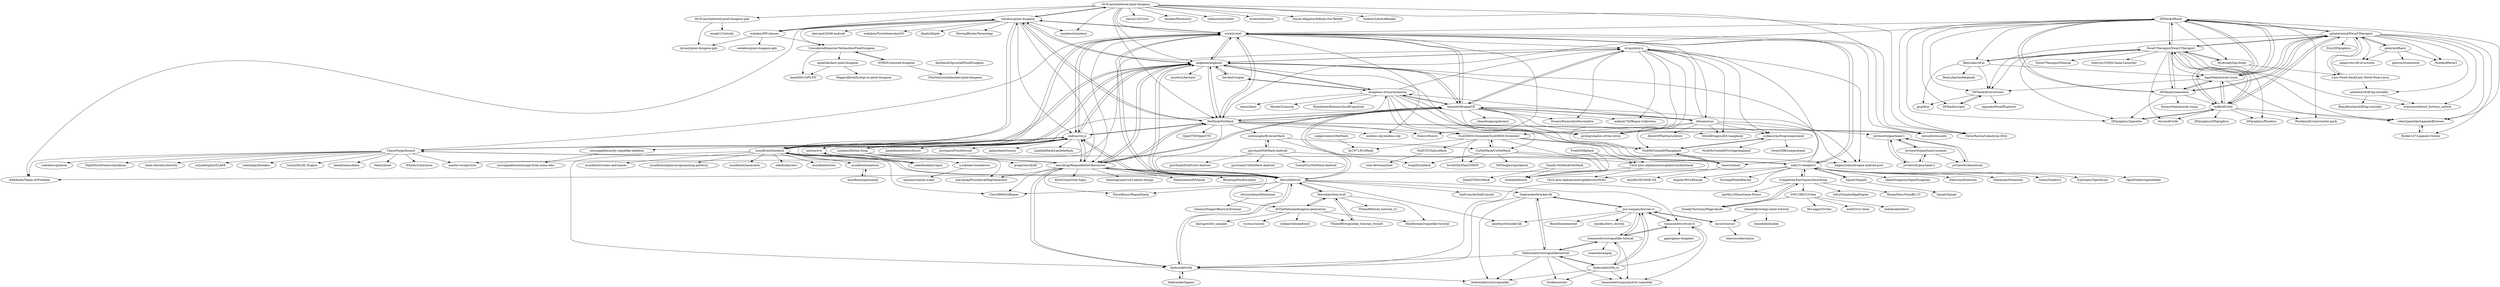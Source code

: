digraph G {
"00-Evan/shattered-pixel-dungeon" -> "watabou/pixel-dungeon"
"00-Evan/shattered-pixel-dungeon" -> "yairm210/Unciv" ["e"=1]
"00-Evan/shattered-pixel-dungeon" -> "00-Evan/shattered-pixel-dungeon-gdx"
"00-Evan/shattered-pixel-dungeon" -> "Anuken/Mindustry" ["e"=1]
"00-Evan/shattered-pixel-dungeon" -> "crawl/crawl"
"00-Evan/shattered-pixel-dungeon" -> "CleverRaven/Cataclysm-DDA" ["e"=1]
"00-Evan/shattered-pixel-dungeon" -> "minetest/minetest" ["e"=1]
"00-Evan/shattered-pixel-dungeon" -> "collinsmith/riiablo" ["e"=1]
"00-Evan/shattered-pixel-dungeon" -> "watabou/PD-classes"
"00-Evan/shattered-pixel-dungeon" -> "wesnoth/wesnoth" ["e"=1]
"00-Evan/shattered-pixel-dungeon" -> "NetHack/NetHack"
"00-Evan/shattered-pixel-dungeon" -> "bromite/bromite" ["e"=1]
"00-Evan/shattered-pixel-dungeon" -> "Docile-Alligator/Infinity-For-Reddit" ["e"=1]
"00-Evan/shattered-pixel-dungeon" -> "foobnix/LibreraReader" ["e"=1]
"00-Evan/shattered-pixel-dungeon" -> "angband/angband"
"watabou/pixel-dungeon" -> "watabou/PD-classes"
"watabou/pixel-dungeon" -> "00-Evan/shattered-pixel-dungeon"
"watabou/pixel-dungeon" -> "angband/angband"
"watabou/pixel-dungeon" -> "crawl/crawl"
"watabou/pixel-dungeon" -> "NetHack/NetHack"
"watabou/pixel-dungeon" -> "munificent/hauberk"
"watabou/pixel-dungeon" -> "uberspot/2048-android" ["e"=1]
"watabou/pixel-dungeon" -> "watabou/TownGeneratorOS" ["e"=1]
"watabou/pixel-dungeon" -> "ondras/rot.js"
"watabou/pixel-dungeon" -> "w84death/Tanks-of-Freedom" ["e"=1]
"watabou/pixel-dungeon" -> "ConsideredHamster/YetAnotherPixelDungeon"
"watabou/pixel-dungeon" -> "marukrap/RoguelikeDevResources"
"watabou/pixel-dungeon" -> "libgdx/libgdx" ["e"=1]
"watabou/pixel-dungeon" -> "MovingBlocks/Terasology" ["e"=1]
"watabou/pixel-dungeon" -> "minetest/minetest" ["e"=1]
"libtcod/libtcod" -> "libtcod/python-tcod"
"libtcod/libtcod" -> "marukrap/RoguelikeDevResources"
"libtcod/libtcod" -> "thebracket/rltk"
"libtcod/libtcod" -> "FaronBracy/RogueSharp" ["e"=1]
"libtcod/libtcod" -> "Chris3606/GoRogue" ["e"=1]
"libtcod/libtcod" -> "tomassedovic/tcod-rs"
"libtcod/libtcod" -> "ondras/rot.js"
"libtcod/libtcod" -> "angband/angband"
"libtcod/libtcod" -> "amethyst/bracket-lib" ["e"=1]
"libtcod/libtcod" -> "SadConsole/SadConsole" ["e"=1]
"libtcod/libtcod" -> "tmewett/BrogueCE"
"libtcod/libtcod" -> "cfyzium/bearlibterminal"
"libtcod/libtcod" -> "thebracket/bracket-lib"
"libtcod/libtcod" -> "crawl/crawl"
"libtcod/libtcod" -> "munificent/hauberk"
"ondras/rot.js" -> "ondras/trw"
"ondras/rot.js" -> "munificent/hauberk"
"ondras/rot.js" -> "marukrap/RoguelikeDevResources"
"ondras/rot.js" -> "libtcod/libtcod"
"ondras/rot.js" -> "crawl/crawl"
"ondras/rot.js" -> "jokeofweek/jsrogue"
"ondras/rot.js" -> "angband/angband"
"ondras/rot.js" -> "Larkenx/Rotten-Soup"
"ondras/rot.js" -> "LambdaHack/LambdaHack" ["e"=1]
"ondras/rot.js" -> "unstoppablecarl/js-roguelike-skeleton"
"ondras/rot.js" -> "ChaosForge/doomrl"
"ondras/rot.js" -> "paulofmandown/rotLove" ["e"=1]
"ondras/rot.js" -> "increpare/PuzzleScript" ["e"=1]
"ondras/rot.js" -> "NetHack/NetHack"
"ondras/rot.js" -> "galaxykate/tracery" ["e"=1]
"crawl/crawl" -> "angband/angband"
"crawl/crawl" -> "NetHack/NetHack"
"crawl/crawl" -> "tmewett/BrogueCE"
"crawl/crawl" -> "ondras/rot.js"
"crawl/crawl" -> "wesnoth/wesnoth" ["e"=1]
"crawl/crawl" -> "CleverRaven/Cataclysm-DDA" ["e"=1]
"crawl/crawl" -> "libtcod/libtcod"
"crawl/crawl" -> "miki151/keeperrl"
"crawl/crawl" -> "marukrap/RoguelikeDevResources"
"crawl/crawl" -> "watabou/pixel-dungeon"
"crawl/crawl" -> "munificent/hauberk"
"crawl/crawl" -> "freeciv/freeciv" ["e"=1]
"crawl/crawl" -> "Attnam/ivan"
"crawl/crawl" -> "endless-sky/endless-sky" ["e"=1]
"crawl/crawl" -> "sil-quirk/sil-q"
"watabou/PD-classes" -> "watabou/pixel-dungeon"
"watabou/PD-classes" -> "Arcnor/pixel-dungeon-gdx"
"watabou/PD-classes" -> "watabou/pixel-dungeon-gdx"
"watabou/PD-classes" -> "ConsideredHamster/YetAnotherPixelDungeon"
"Lazy-Newb-Pack/Lazy-Newb-Pack-Linux" -> "splintermind/Dwarf-Therapist"
"Lazy-Newb-Pack/Lazy-Newb-Pack-Linux" -> "andrewd18/df-lnp-installer"
"splintermind/Dwarf-Therapist" -> "Dwarf-Therapist/Dwarf-Therapist"
"splintermind/Dwarf-Therapist" -> "DFHack/dfhack"
"splintermind/Dwarf-Therapist" -> "JapaMala/armok-vision"
"splintermind/Dwarf-Therapist" -> "mifki/df-twbt"
"splintermind/Dwarf-Therapist" -> "svenstaro/dwarf_fortress_unfuck"
"splintermind/Dwarf-Therapist" -> "DFHack/stonesense"
"splintermind/Dwarf-Therapist" -> "Lazy-Newb-Pack/Lazy-Newb-Pack-Linux"
"splintermind/Dwarf-Therapist" -> "peterix/dfhack"
"splintermind/Dwarf-Therapist" -> "Parker147/Legends-Viewer"
"splintermind/Dwarf-Therapist" -> "andrewd18/df-lnp-installer"
"splintermind/Dwarf-Therapist" -> "Noeda/dfterm3"
"splintermind/Dwarf-Therapist" -> "robertjanetzko/LegendsBrowser"
"splintermind/Dwarf-Therapist" -> "DFHack/df-structures"
"splintermind/Dwarf-Therapist" -> "fricy/DFgraphics"
"splintermind/Dwarf-Therapist" -> "angavrilov/df-structures"
"jice-nospam/doryen-rs" -> "tomassedovic/tcod-rs"
"jice-nospam/doryen-rs" -> "unrust/unrust"
"jice-nospam/doryen-rs" -> "amethyst/bracket-lib" ["e"=1]
"jice-nospam/doryen-rs" -> "thebracket/bracket-lib"
"jice-nospam/doryen-rs" -> "Bombfuse/emerald" ["e"=1]
"jice-nospam/doryen-rs" -> "thebracket/rltk_rs"
"jice-nospam/doryen-rs" -> "tomassedovic/roguelike-tutorial"
"jice-nospam/doryen-rs" -> "smokku/bevy_doryen"
"unstoppablecarl/js-roguelike-skeleton" -> "unstoppablecarl/escape-from-ecma-labs"
"NickMcConnell/FAangband" -> "sulkasormi/frogcomposband"
"NickMcConnell/FAangband" -> "tome2/tome2"
"DFHack/dfhack" -> "Dwarf-Therapist/Dwarf-Therapist"
"DFHack/dfhack" -> "splintermind/Dwarf-Therapist"
"DFHack/dfhack" -> "mifki/df-twbt"
"DFHack/dfhack" -> "DFHack/stonesense"
"DFHack/dfhack" -> "JapaMala/armok-vision"
"DFHack/dfhack" -> "DFHack/df-structures"
"DFHack/dfhack" -> "BenLubar/df-ai"
"DFHack/dfhack" -> "robertjanetzko/LegendsBrowser"
"DFHack/dfhack" -> "McArcady/lnp-forge"
"DFHack/dfhack" -> "crawl/crawl"
"DFHack/dfhack" -> "PeridexisErrant/starter-pack"
"DFHack/dfhack" -> "CleverRaven/Cataclysm-DDA" ["e"=1]
"DFHack/dfhack" -> "DFHack/scripts"
"DFHack/dfhack" -> "DFgraphics/Spacefox"
"DFHack/dfhack" -> "NetHack/NetHack"
"Dwarf-Therapist/Dwarf-Therapist" -> "DFHack/dfhack"
"Dwarf-Therapist/Dwarf-Therapist" -> "splintermind/Dwarf-Therapist"
"Dwarf-Therapist/Dwarf-Therapist" -> "mifki/df-twbt"
"Dwarf-Therapist/Dwarf-Therapist" -> "robertjanetzko/LegendsBrowser"
"Dwarf-Therapist/Dwarf-Therapist" -> "DFgraphics/Spacefox"
"Dwarf-Therapist/Dwarf-Therapist" -> "BenLubar/df-ai"
"Dwarf-Therapist/Dwarf-Therapist" -> "DFHack/stonesense"
"Dwarf-Therapist/Dwarf-Therapist" -> "McArcady/lnp-forge"
"Dwarf-Therapist/Dwarf-Therapist" -> "Dwarf-Therapist/Manual"
"Dwarf-Therapist/Dwarf-Therapist" -> "JapaMala/armok-vision"
"Dwarf-Therapist/Dwarf-Therapist" -> "thurin/df-twbt"
"Dwarf-Therapist/Dwarf-Therapist" -> "DFgraphics/Phoebus"
"Dwarf-Therapist/Dwarf-Therapist" -> "svenstaro/dwarf_fortress_unfuck"
"Dwarf-Therapist/Dwarf-Therapist" -> "remyroy/CDDA-Game-Launcher" ["e"=1]
"Dwarf-Therapist/Dwarf-Therapist" -> "DFHack/df-structures"
"marukrap/RoguelikeDevResources" -> "libtcod/libtcod"
"marukrap/RoguelikeDevResources" -> "FaronBracy/RogueSharp" ["e"=1]
"marukrap/RoguelikeDevResources" -> "Chris3606/GoRogue" ["e"=1]
"marukrap/RoguelikeDevResources" -> "angband/angband"
"marukrap/RoguelikeDevResources" -> "munificent/hauberk"
"marukrap/RoguelikeDevResources" -> "thebracket/rltk"
"marukrap/RoguelikeDevResources" -> "ondras/rot.js"
"marukrap/RoguelikeDevResources" -> "marukrap/ProceduralMapGenerator"
"marukrap/RoguelikeDevResources" -> "tmewett/BrogueCE"
"marukrap/RoguelikeDevResources" -> "AtTheMatinee/dungeon-generation"
"marukrap/RoguelikeDevResources" -> "KylinC/mmVital-Signs" ["e"=1]
"marukrap/RoguelikeDevResources" -> "baimingxuan/vue3-admin-design" ["e"=1]
"marukrap/RoguelikeDevResources" -> "HandsomeLeft/Veaser" ["e"=1]
"marukrap/RoguelikeDevResources" -> "NetHack/NetHack"
"marukrap/RoguelikeDevResources" -> "Beseting/NesEmulator" ["e"=1]
"NetHack/NetHack" -> "angband/angband"
"NetHack/NetHack" -> "crawl/crawl"
"NetHack/NetHack" -> "tmewett/BrogueCE"
"NetHack/NetHack" -> "dungeons-of-moria/umoria"
"NetHack/NetHack" -> "libtcod/libtcod"
"NetHack/NetHack" -> "marukrap/RoguelikeDevResources"
"NetHack/NetHack" -> "CleverRaven/Cataclysm-DDA" ["e"=1]
"NetHack/NetHack" -> "coolwanglu/BrowserHack"
"NetHack/NetHack" -> "watabou/pixel-dungeon"
"NetHack/NetHack" -> "SLASHEM-Extended/SLASHEM-Extended"
"NetHack/NetHack" -> "wesnoth/wesnoth" ["e"=1]
"NetHack/NetHack" -> "ondras/rot.js"
"NetHack/NetHack" -> "freeciv/freeciv" ["e"=1]
"NetHack/NetHack" -> "OpenTTD/OpenTTD" ["e"=1]
"NetHack/NetHack" -> "endless-sky/endless-sky" ["e"=1]
"munificent/hauberk" -> "marukrap/RoguelikeDevResources"
"munificent/hauberk" -> "munificent/rooms-and-mazes"
"munificent/hauberk" -> "ondras/rot.js"
"munificent/hauberk" -> "munificent/game-programming-patterns" ["e"=1]
"munificent/hauberk" -> "libtcod/libtcod"
"munificent/hauberk" -> "angband/angband"
"munificent/hauberk" -> "munificent/amaranth" ["e"=1]
"munificent/hauberk" -> "crawl/crawl"
"munificent/hauberk" -> "odedw/karcero"
"munificent/hauberk" -> "munificent/malison"
"munificent/hauberk" -> "Chris3606/GoRogue" ["e"=1]
"munificent/hauberk" -> "watabou/pixel-dungeon"
"munificent/hauberk" -> "tmewett/BrogueCE"
"munificent/hauberk" -> "thebracket/rltk"
"munificent/hauberk" -> "munificent/wren" ["e"=1]
"robertjanetzko/LegendsBrowser" -> "Parker147/Legends-Viewer"
"ChaosForge/doomrl" -> "martin-tornqvist/ia"
"ChaosForge/doomrl" -> "angband/angband"
"ChaosForge/doomrl" -> "rheit/zdoom" ["e"=1]
"ChaosForge/doomrl" -> "ondras/rot.js"
"ChaosForge/doomrl" -> "Whales/Cataclysm" ["e"=1]
"ChaosForge/doomrl" -> "miki151/keeperrl"
"ChaosForge/doomrl" -> "coelckers/gzdoom" ["e"=1]
"ChaosForge/doomrl" -> "NightDiveStudios/shockmac" ["e"=1]
"ChaosForge/doomrl" -> "crawl/crawl"
"ChaosForge/doomrl" -> "team-eternity/eternity" ["e"=1]
"ChaosForge/doomrl" -> "w84death/Tanks-of-Freedom" ["e"=1]
"ChaosForge/doomrl" -> "sirjuddington/SLADE" ["e"=1]
"ChaosForge/doomrl" -> "wheybags/freeablo" ["e"=1]
"ChaosForge/doomrl" -> "luciusDXL/XL-Engine" ["e"=1]
"ChaosForge/doomrl" -> "keendreams/keen" ["e"=1]
"sil-quirk/sil-q" -> "sulkasormi/frogcomposband"
"sil-quirk/sil-q" -> "tmewett/BrogueCE"
"sil-quirk/sil-q" -> "Forays/ForaysIntoNorrendrin"
"sil-quirk/sil-q" -> "bilgincoskun/brogue-android-port"
"sil-quirk/sil-q" -> "prolog/shadow-of-the-wyrm"
"sil-quirk/sil-q" -> "tome2/tome2"
"sil-quirk/sil-q" -> "NickMcConnell/FAangband"
"sil-quirk/sil-q" -> "mikeyk730/Rogue-Collection"
"sil-quirk/sil-q" -> "martin-tornqvist/ia"
"sil-quirk/sil-q" -> "DGoldDragon28/Unangband"
"sil-quirk/sil-q" -> "angband/angband"
"angband/angband" -> "NetHack/NetHack"
"angband/angband" -> "dungeons-of-moria/umoria"
"angband/angband" -> "tmewett/BrogueCE"
"angband/angband" -> "crawl/crawl"
"angband/angband" -> "sil-quirk/sil-q"
"angband/angband" -> "marukrap/RoguelikeDevResources"
"angband/angband" -> "Davidslv/rogue"
"angband/angband" -> "libtcod/libtcod"
"angband/angband" -> "NickMcConnell/FAangband"
"angband/angband" -> "tome2/tome2"
"angband/angband" -> "ondras/rot.js"
"angband/angband" -> "munificent/hauberk"
"angband/angband" -> "ChaosForge/doomrl"
"angband/angband" -> "arx/ArxLibertatis" ["e"=1]
"angband/angband" -> "watabou/pixel-dungeon"
"CompletelyFairGames/dwarfcorp" -> "SneakyTactician/MagicalLife"
"CompletelyFairGames/dwarfcorp" -> "miki151/keeperrl"
"CompletelyFairGames/dwarfcorp" -> "lofcz/SimplexRpgEngine" ["e"=1]
"CompletelyFairGames/dwarfcorp" -> "SWY1985/CivOne"
"CompletelyFairGames/dwarfcorp" -> "RonenNess/GeonBit.UI" ["e"=1]
"CompletelyFairGames/dwarfcorp" -> "sqrMin1/MonoGame.Forms" ["e"=1]
"thebracket/bracket-lib" -> "thebracket/rustrogueliketutorial"
"thebracket/bracket-lib" -> "jice-nospam/doryen-rs"
"thebracket/bracket-lib" -> "thebracket/rustyroguelike"
"thebracket/bracket-lib" -> "thebracket/rltk"
"thebracket/rustrogueliketutorial" -> "thebracket/rltk_rs"
"thebracket/rustrogueliketutorial" -> "thebracket/bracket-lib"
"thebracket/rustrogueliketutorial" -> "thebracket/rustyroguelike"
"thebracket/rustrogueliketutorial" -> "tomassedovic/roguelike-tutorial"
"thebracket/rustrogueliketutorial" -> "Grokmoo/sulis" ["e"=1]
"thebracket/rustrogueliketutorial" -> "tomassedovic/quicksilver-roguelike"
"thebracket/rustrogueliketutorial" -> "thebracket/rltk"
"00-Evan/shattered-pixel-dungeon-gdx" -> "Arcnor/pixel-dungeon-gdx"
"00-Evan/shattered-pixel-dungeon-gdx" -> "mingli1/Unlucky" ["e"=1]
"Squalr/Squally" -> "miki151/keeperrl"
"Squalr/Squally" -> "Squalr/Squalr" ["e"=1]
"miki151/keeperrl" -> "OpenDungeons/OpenDungeons" ["e"=1]
"miki151/keeperrl" -> "CompletelyFairGames/dwarfcorp"
"miki151/keeperrl" -> "Squalr/Squally"
"miki151/keeperrl" -> "freeorion/freeorion" ["e"=1]
"miki151/keeperrl" -> "w84death/Tanks-of-Freedom" ["e"=1]
"miki151/keeperrl" -> "crawl/crawl"
"miki151/keeperrl" -> "thebracket/rltk"
"miki151/keeperrl" -> "freeminer/freeminer" ["e"=1]
"miki151/keeperrl" -> "tizian/Cendric2" ["e"=1]
"miki151/keeperrl" -> "SupSuper/OpenXcom" ["e"=1]
"miki151/keeperrl" -> "OpenFodder/openfodder" ["e"=1]
"miki151/keeperrl" -> "ImpalerWrG/Khazad"
"miki151/keeperrl" -> "angband/angband"
"miki151/keeperrl" -> "ChaosForge/doomrl"
"miki151/keeperrl" -> "TurningWheel/Barony" ["e"=1]
"SLASHEM-Extended/SLASHEM-Extended" -> "UnNetHack/UnNetHack"
"SLASHEM-Extended/SLASHEM-Extended" -> "Chris-plus-alphanumericgibberish/dnethack"
"SLASHEM-Extended/SLASHEM-Extended" -> "Soviet5lo/SlashTHEM"
"SLASHEM-Extended/SLASHEM-Extended" -> "tsadok/nhfourk"
"SLASHEM-Extended/SLASHEM-Extended" -> "NullCGT/SpliceHack"
"SLASHEM-Extended/SLASHEM-Extended" -> "Chris-plus-alphanumericgibberish/dNAO"
"SLASHEM-Extended/SLASHEM-Extended" -> "k21971/EvilHack"
"tomassedovic/tcod-rs" -> "tomassedovic/roguelike-tutorial"
"tomassedovic/tcod-rs" -> "jice-nospam/doryen-rs"
"tomassedovic/tcod-rs" -> "tomassedovic/quicksilver-roguelike"
"tomassedovic/tcod-rs" -> "ggez/game-template" ["e"=1]
"chinedufn/webgl-water-tutorial" -> "chinedufn/landon"
"chinedufn/webgl-water-tutorial" -> "unrust/unrust"
"DFgraphics/Spacefox" -> "mifki/df-twbt"
"coolwanglu/BrowserHack" -> "gurrhack/NetHack-Android"
"coolwanglu/BrowserHack" -> "UnNetHack/UnNetHack"
"coolwanglu/BrowserHack" -> "tung/DynaHack"
"libtcod/python-tcod" -> "libtcod/libtcod"
"libtcod/python-tcod" -> "TStand90/roguelike_tutorial_revised"
"libtcod/python-tcod" -> "TStand90/tcod_tutorial_v2"
"libtcod/python-tcod" -> "HexDecimal/roguelike-tutorial"
"libtcod/python-tcod" -> "AtTheMatinee/dungeon-generation"
"NullCGT/SpliceHack" -> "tnnt-devteam/tnnt"
"mifki/df-twbt" -> "thurin/df-twbt"
"mifki/df-twbt" -> "DFgraphics/Spacefox"
"mifki/df-twbt" -> "robertjanetzko/LegendsBrowser"
"mifki/df-twbt" -> "DFHack/dfhack"
"mifki/df-twbt" -> "Dwarf-Therapist/Dwarf-Therapist"
"mifki/df-twbt" -> "DFgraphics/Phoebus"
"mifki/df-twbt" -> "splintermind/Dwarf-Therapist"
"mifki/df-twbt" -> "PeridexisErrant/starter-pack"
"mifki/df-twbt" -> "DFgraphics/DFgraphics"
"mifki/df-twbt" -> "JapaMala/armok-vision"
"Larkenx/Rotten-Soup" -> "a-nikolaev/wanderers"
"Larkenx/Rotten-Soup" -> "marukrap/ProceduralMapGenerator"
"Larkenx/Rotten-Soup" -> "ondras/rot.js"
"Larkenx/Rotten-Soup" -> "gregorterrill/d6"
"Vanilla-NetHack/NetHack" -> "DanielT/NitroHack"
"Vanilla-NetHack/NetHack" -> "tsadok/nhfourk"
"a-nikolaev/wanderers" -> "tjammer/raylib-ocaml"
"jwvhewitt/gearhead-caramel" -> "jwvhewitt/gearhead-2"
"jwvhewitt/gearhead-caramel" -> "jwvhewitt/gearhead-1"
"jwvhewitt/gearhead-caramel" -> "jwvhewitt/dmeternal"
"thebracket/rltk" -> "thebracket/bgame"
"thebracket/rltk" -> "libtcod/libtcod"
"thebracket/rltk" -> "thebracket/rustyroguelike"
"thebracket/rltk" -> "marukrap/RoguelikeDevResources"
"thebracket/rltk_rs" -> "thebracket/rustrogueliketutorial"
"thebracket/rltk_rs" -> "thebracket/rustyroguelike"
"thebracket/rltk_rs" -> "jice-nospam/doryen-rs"
"thebracket/rltk_rs" -> "tomassedovic/roguelike-tutorial"
"thebracket/rltk_rs" -> "tomassedovic/tcod-rs"
"thebracket/rltk_rs" -> "Grokmoo/sulis" ["e"=1]
"thebracket/rltk_rs" -> "tomassedovic/quicksilver-roguelike"
"NYRDS/remixed-dungeon" -> "ConsideredHamster/YetAnotherPixelDungeon"
"NYRDS/remixed-dungeon" -> "FthrNature/unleashed-pixel-dungeon"
"Attnam/ivan" -> "DGoldDragon28/Unangband"
"Attnam/ivan" -> "dungeons-of-moria/umoria"
"Attnam/ivan" -> "jwvhewitt/gearhead-1"
"Attnam/ivan" -> "bilgincoskun/brogue-android-port"
"Attnam/ivan" -> "sil-quirk/sil-q"
"Attnam/ivan" -> "prolog/shadow-of-the-wyrm"
"Attnam/ivan" -> "tmewett/BrogueCE"
"Attnam/ivan" -> "sulkasormi/frogcomposband"
"Attnam/ivan" -> "SLASHEM-Extended/SLASHEM-Extended"
"Attnam/ivan" -> "AllureOfTheStars/Allure" ["e"=1]
"tmewett/BrogueCE" -> "sil-quirk/sil-q"
"tmewett/BrogueCE" -> "angband/angband"
"tmewett/BrogueCE" -> "dungeons-of-moria/umoria"
"tmewett/BrogueCE" -> "bilgincoskun/brogue-android-port"
"tmewett/BrogueCE" -> "crawl/crawl"
"tmewett/BrogueCE" -> "chaosforgeorg/doomrl"
"tmewett/BrogueCE" -> "mikeyk730/Rogue-Collection"
"tmewett/BrogueCE" -> "prolog/shadow-of-the-wyrm"
"tmewett/BrogueCE" -> "marukrap/RoguelikeDevResources"
"tmewett/BrogueCE" -> "sulkasormi/frogcomposband"
"tmewett/BrogueCE" -> "NetHack/NetHack"
"tmewett/BrogueCE" -> "tome2/tome2"
"tmewett/BrogueCE" -> "libtcod/libtcod"
"tmewett/BrogueCE" -> "Forays/ForaysIntoNorrendrin"
"tmewett/BrogueCE" -> "Attnam/ivan"
"BenLubar/df-ai" -> "BenLubar/weblegends"
"BenLubar/df-ai" -> "DFHack/df-structures"
"BenLubar/df-ai" -> "Dwarf-Therapist/Dwarf-Therapist"
"BenLubar/df-ai" -> "JapaMala/armok-vision"
"BenLubar/df-ai" -> "jjyg/df-ai"
"unrust/unrust" -> "shawnscode/crayon" ["e"=1]
"unrust/unrust" -> "jice-nospam/doryen-rs"
"sulkasormi/frogcomposband" -> "NickMcConnell/FirstAgeAngband"
"sulkasormi/frogcomposband" -> "OwenGHB/composband"
"sulkasormi/frogcomposband" -> "NickMcConnell/FAangband"
"dungeons-of-moria/umoria" -> "angband/angband"
"dungeons-of-moria/umoria" -> "tmewett/BrogueCE"
"dungeons-of-moria/umoria" -> "Davidslv/rogue"
"dungeons-of-moria/umoria" -> "DGoldDragon28/Unangband"
"dungeons-of-moria/umoria" -> "prolog/shadow-of-the-wyrm"
"dungeons-of-moria/umoria" -> "sil-quirk/sil-q"
"dungeons-of-moria/umoria" -> "nlarn/nlarn"
"dungeons-of-moria/umoria" -> "SLASHEM-Extended/SLASHEM-Extended"
"dungeons-of-moria/umoria" -> "HunterZ/umoria"
"dungeons-of-moria/umoria" -> "UnNetHack/UnNetHack"
"dungeons-of-moria/umoria" -> "NickMcConnell/FAangband"
"dungeons-of-moria/umoria" -> "HomebrewHomunculus/BrogueLite"
"Parker147/Legends-Viewer" -> "robertjanetzko/LegendsBrowser"
"peterix/dfhack" -> "peterix/stonesense"
"peterix/dfhack" -> "angavrilov/df-structures"
"peterix/dfhack" -> "Noeda/dfterm3"
"peterix/dfhack" -> "splintermind/Dwarf-Therapist"
"tomassedovic/roguelike-tutorial" -> "tomassedovic/tcod-rs"
"tomassedovic/roguelike-tutorial" -> "tomassedovic/quicksilver-roguelike"
"tomassedovic/roguelike-tutorial" -> "thebracket/rustrogueliketutorial"
"tomassedovic/roguelike-tutorial" -> "rsaarelm/magog" ["e"=1]
"tomassedovic/roguelike-tutorial" -> "jice-nospam/doryen-rs"
"Davidslv/rogue" -> "dungeons-of-moria/umoria"
"Davidslv/rogue" -> "angband/angband"
"DFHack/stonesense" -> "JapaMala/armok-vision"
"DFHack/stonesense" -> "splintermind/Dwarf-Therapist"
"DFHack/stonesense" -> "DFHack/dfhack"
"DFHack/stonesense" -> "mifki/df-twbt"
"DFHack/stonesense" -> "RosaryMala/armok-vision"
"DFHack/stonesense" -> "Dwarf-Therapist/Dwarf-Therapist"
"DFHack/stonesense" -> "DFgraphics/Spacefox"
"McArcady/lnp-forge" -> "Lazy-Newb-Pack/Lazy-Newb-Pack-Linux"
"McArcady/lnp-forge" -> "Dwarf-Therapist/Dwarf-Therapist"
"thebracket/bgame" -> "thebracket/rltk"
"AtTheMatinee/dungeon-generation" -> "irskep/clubsandwich" ["e"=1]
"AtTheMatinee/dungeon-generation" -> "ibatugow/blt_samples" ["e"=1]
"AtTheMatinee/dungeon-generation" -> "vurmux/urizen"
"AtTheMatinee/dungeon-generation" -> "libtcod/python-tcod"
"AtTheMatinee/dungeon-generation" -> "TStand90/roguelike_tutorial_revised"
"AtTheMatinee/dungeon-generation" -> "HexDecimal/roguelike-tutorial"
"Chris-plus-alphanumericgibberish/dnethack" -> "tsadok/nhfourk"
"Chris-plus-alphanumericgibberish/dnethack" -> "Chris-plus-alphanumericgibberish/dNAO"
"jwvhewitt/dmeternal" -> "jwvhewitt/gearhead-1"
"andrewd18/df-lnp-installer" -> "BeauBouchard/df-lnp-installer"
"andrewd18/df-lnp-installer" -> "svenstaro/dwarf_fortress_unfuck"
"SneakyTactician/MagicalLife" -> "CompletelyFairGames/dwarfcorp"
"tome2/tome2" -> "AmyBSOD/ToME-SX"
"tome2/tome2" -> "NickMcConnell/FAangband"
"munificent/malison" -> "munificent/piecemeal"
"ConsideredHamster/YetAnotherPixelDungeon" -> "egoal/darkest-pixel-dungeon"
"ConsideredHamster/YetAnotherPixelDungeon" -> "hmdzl001/SPS-PD"
"ConsideredHamster/YetAnotherPixelDungeon" -> "NYRDS/remixed-dungeon"
"SWY1985/CivOne" -> "fire-eggs/CivOne"
"SWY1985/CivOne" -> "SneakyTactician/MagicalLife"
"SWY1985/CivOne" -> "axx0/Civ2-clone"
"SWY1985/CivOne" -> "kobalicek/webciv"
"JapaMala/armok-vision" -> "DFHack/stonesense"
"JapaMala/armok-vision" -> "splintermind/Dwarf-Therapist"
"JapaMala/armok-vision" -> "mifki/df-twbt"
"JapaMala/armok-vision" -> "robertjanetzko/LegendsBrowser"
"JapaMala/armok-vision" -> "DFHack/df-structures"
"JapaMala/armok-vision" -> "DFHack/dfhack"
"gurrhack/NetHack-Android" -> "gurrhack/ForkFront-Android"
"gurrhack/NetHack-Android" -> "gurrhack/UnNetHack-Android"
"gurrhack/NetHack-Android" -> "bilgincoskun/brogue-android-port"
"gurrhack/NetHack-Android" -> "SunnyEric/NetHack-Android"
"gurrhack/NetHack-Android" -> "coolwanglu/BrowserHack"
"jwvhewitt/gearhead-1" -> "jwvhewitt/gearhead-2"
"jwvhewitt/gearhead-1" -> "jwvhewitt/gearhead-caramel"
"jwvhewitt/gearhead-1" -> "jwvhewitt/dmeternal"
"FredrIQ/fiqhack" -> "tsadok/nhfourk"
"FredrIQ/fiqhack" -> "Chris-plus-alphanumericgibberish/dnethack"
"UnNetHack/UnNetHack" -> "Soviet5lo/SlashTHEM"
"UnNetHack/UnNetHack" -> "tsadok/nhfourk"
"UnNetHack/UnNetHack" -> "SLASHEM-Extended/SLASHEM-Extended"
"UnNetHack/UnNetHack" -> "Chris-plus-alphanumericgibberish/dnethack"
"UnNetHack/UnNetHack" -> "tung/DynaHack"
"UnNetHack/UnNetHack" -> "NHTangles/sporkhack"
"copperwater/xNetHack" -> "k21971/EvilHack"
"DFHack/df-structures" -> "DFHack/scripts"
"DFHack/df-structures" -> "jjyg/df-ai"
"DFHack/df-structures" -> "ragundo/DwarfExplorer"
"DFHack/scripts" -> "DFHack/df-structures"
"ondras/trw" -> "jokeofweek/jsrogue"
"TStand90/roguelike_tutorial_revised" -> "libtcod/python-tcod"
"jokeofweek/jsrogue" -> "ondras/trw"
"egoal/darkest-pixel-dungeon" -> "HappyAlfred/fushigi-no-pixel-dungeon"
"egoal/darkest-pixel-dungeon" -> "hmdzl001/SPS-PD"
"dachhack/SproutedPixelDungeon" -> "FthrNature/unleashed-pixel-dungeon"
"jwvhewitt/gearhead-2" -> "jwvhewitt/gearhead-1"
"jwvhewitt/gearhead-2" -> "jwvhewitt/gearhead-caramel"
"cfyzium/bearlibterminal" -> "tommyettinger/BearLibTerminal"
"munificent/piecemeal" -> "munificent/malison"
"00-Evan/shattered-pixel-dungeon" ["l"="-24.032,31.373"]
"watabou/pixel-dungeon" ["l"="-24.001,31.405"]
"yairm210/Unciv" ["l"="-25.147,32.051"]
"00-Evan/shattered-pixel-dungeon-gdx" ["l"="-24.076,31.347"]
"Anuken/Mindustry" ["l"="-25.159,31.917"]
"crawl/crawl" ["l"="-23.954,31.392"]
"CleverRaven/Cataclysm-DDA" ["l"="-25.088,31.984"]
"minetest/minetest" ["l"="-12.95,25.878"]
"collinsmith/riiablo" ["l"="-12.379,41.694"]
"watabou/PD-classes" ["l"="-24.06,31.397"]
"wesnoth/wesnoth" ["l"="-25.182,32.118"]
"NetHack/NetHack" ["l"="-23.982,31.373"]
"bromite/bromite" ["l"="-28.216,-21.878"]
"Docile-Alligator/Infinity-For-Reddit" ["l"="-28.283,-21.908"]
"foobnix/LibreraReader" ["l"="-28.259,-21.953"]
"angband/angband" ["l"="-23.939,31.373"]
"munificent/hauberk" ["l"="-23.923,31.427"]
"uberspot/2048-android" ["l"="-26.25,-22.981"]
"watabou/TownGeneratorOS" ["l"="-11.007,26.089"]
"ondras/rot.js" ["l"="-23.954,31.427"]
"w84death/Tanks-of-Freedom" ["l"="-23.69,32.412"]
"ConsideredHamster/YetAnotherPixelDungeon" ["l"="-24.1,31.382"]
"marukrap/RoguelikeDevResources" ["l"="-23.923,31.4"]
"libgdx/libgdx" ["l"="48.632,0.18"]
"MovingBlocks/Terasology" ["l"="-13.083,25.837"]
"libtcod/libtcod" ["l"="-23.895,31.412"]
"libtcod/python-tcod" ["l"="-23.83,31.41"]
"thebracket/rltk" ["l"="-23.862,31.428"]
"FaronBracy/RogueSharp" ["l"="-14.278,25.812"]
"Chris3606/GoRogue" ["l"="-14.295,25.828"]
"tomassedovic/tcod-rs" ["l"="-23.804,31.488"]
"amethyst/bracket-lib" ["l"="-9.487,4.526"]
"SadConsole/SadConsole" ["l"="-14.298,25.849"]
"tmewett/BrogueCE" ["l"="-23.933,31.352"]
"cfyzium/bearlibterminal" ["l"="-23.87,31.465"]
"thebracket/bracket-lib" ["l"="-23.807,31.451"]
"ondras/trw" ["l"="-23.942,31.473"]
"jokeofweek/jsrogue" ["l"="-23.961,31.468"]
"Larkenx/Rotten-Soup" ["l"="-23.989,31.477"]
"LambdaHack/LambdaHack" ["l"="-8.1,12.326"]
"unstoppablecarl/js-roguelike-skeleton" ["l"="-23.957,31.492"]
"ChaosForge/doomrl" ["l"="-23.9,31.379"]
"paulofmandown/rotLove" ["l"="-13.677,23.522"]
"increpare/PuzzleScript" ["l"="-13.236,24.849"]
"galaxykate/tracery" ["l"="-4.622,-44.464"]
"miki151/keeperrl" ["l"="-23.863,31.364"]
"freeciv/freeciv" ["l"="-25.167,32.19"]
"Attnam/ivan" ["l"="-23.938,31.308"]
"endless-sky/endless-sky" ["l"="-25.155,32.123"]
"sil-quirk/sil-q" ["l"="-23.935,31.334"]
"Arcnor/pixel-dungeon-gdx" ["l"="-24.085,31.367"]
"watabou/pixel-dungeon-gdx" ["l"="-24.085,31.411"]
"Lazy-Newb-Pack/Lazy-Newb-Pack-Linux" ["l"="-24.195,31.543"]
"splintermind/Dwarf-Therapist" ["l"="-24.197,31.508"]
"andrewd18/df-lnp-installer" ["l"="-24.22,31.551"]
"Dwarf-Therapist/Dwarf-Therapist" ["l"="-24.177,31.499"]
"DFHack/dfhack" ["l"="-24.137,31.475"]
"JapaMala/armok-vision" ["l"="-24.161,31.492"]
"mifki/df-twbt" ["l"="-24.172,31.475"]
"svenstaro/dwarf_fortress_unfuck" ["l"="-24.21,31.529"]
"DFHack/stonesense" ["l"="-24.188,31.478"]
"peterix/dfhack" ["l"="-24.248,31.518"]
"Parker147/Legends-Viewer" ["l"="-24.224,31.488"]
"Noeda/dfterm3" ["l"="-24.235,31.532"]
"robertjanetzko/LegendsBrowser" ["l"="-24.196,31.488"]
"DFHack/df-structures" ["l"="-24.143,31.505"]
"fricy/DFgraphics" ["l"="-24.224,31.517"]
"angavrilov/df-structures" ["l"="-24.238,31.504"]
"jice-nospam/doryen-rs" ["l"="-23.76,31.483"]
"unrust/unrust" ["l"="-23.713,31.502"]
"Bombfuse/emerald" ["l"="-9.451,4.591"]
"thebracket/rltk_rs" ["l"="-23.781,31.485"]
"tomassedovic/roguelike-tutorial" ["l"="-23.776,31.5"]
"smokku/bevy_doryen" ["l"="-23.732,31.479"]
"unstoppablecarl/escape-from-ecma-labs" ["l"="-23.955,31.519"]
"NickMcConnell/FAangband" ["l"="-23.921,31.331"]
"sulkasormi/frogcomposband" ["l"="-23.907,31.314"]
"tome2/tome2" ["l"="-23.908,31.342"]
"BenLubar/df-ai" ["l"="-24.148,31.519"]
"McArcady/lnp-forge" ["l"="-24.171,31.525"]
"PeridexisErrant/starter-pack" ["l"="-24.151,31.447"]
"DFHack/scripts" ["l"="-24.121,31.5"]
"DFgraphics/Spacefox" ["l"="-24.168,31.461"]
"Dwarf-Therapist/Manual" ["l"="-24.215,31.5"]
"thurin/df-twbt" ["l"="-24.21,31.473"]
"DFgraphics/Phoebus" ["l"="-24.197,31.461"]
"remyroy/CDDA-Game-Launcher" ["l"="-24.997,31.867"]
"marukrap/ProceduralMapGenerator" ["l"="-23.974,31.452"]
"AtTheMatinee/dungeon-generation" ["l"="-23.827,31.39"]
"KylinC/mmVital-Signs" ["l"="-24.835,23.122"]
"baimingxuan/vue3-admin-design" ["l"="-24.832,23.116"]
"HandsomeLeft/Veaser" ["l"="-24.84,23.117"]
"Beseting/NesEmulator" ["l"="-24.84,23.125"]
"dungeons-of-moria/umoria" ["l"="-23.962,31.325"]
"coolwanglu/BrowserHack" ["l"="-24.024,31.298"]
"SLASHEM-Extended/SLASHEM-Extended" ["l"="-23.975,31.276"]
"OpenTTD/OpenTTD" ["l"="-25.13,32.157"]
"munificent/rooms-and-mazes" ["l"="-23.908,31.472"]
"munificent/game-programming-patterns" ["l"="-13.308,39.753"]
"munificent/amaranth" ["l"="-14.292,25.757"]
"odedw/karcero" ["l"="-23.895,31.455"]
"munificent/malison" ["l"="-23.908,31.493"]
"munificent/wren" ["l"="-11.828,23.737"]
"martin-tornqvist/ia" ["l"="-23.887,31.343"]
"rheit/zdoom" ["l"="-25.293,32.579"]
"Whales/Cataclysm" ["l"="-24.94,31.745"]
"coelckers/gzdoom" ["l"="-25.265,32.502"]
"NightDiveStudios/shockmac" ["l"="-25.333,32.432"]
"team-eternity/eternity" ["l"="-25.274,32.578"]
"sirjuddington/SLADE" ["l"="-25.284,32.563"]
"wheybags/freeablo" ["l"="-25.227,32.3"]
"luciusDXL/XL-Engine" ["l"="-25.157,32.447"]
"keendreams/keen" ["l"="-25.464,32.451"]
"Forays/ForaysIntoNorrendrin" ["l"="-23.904,31.328"]
"bilgincoskun/brogue-android-port" ["l"="-23.973,31.311"]
"prolog/shadow-of-the-wyrm" ["l"="-23.945,31.322"]
"mikeyk730/Rogue-Collection" ["l"="-23.921,31.315"]
"DGoldDragon28/Unangband" ["l"="-23.953,31.299"]
"Davidslv/rogue" ["l"="-23.97,31.344"]
"arx/ArxLibertatis" ["l"="-25.186,32.324"]
"CompletelyFairGames/dwarfcorp" ["l"="-23.797,31.324"]
"SneakyTactician/MagicalLife" ["l"="-23.772,31.309"]
"lofcz/SimplexRpgEngine" ["l"="-14.322,25.804"]
"SWY1985/CivOne" ["l"="-23.747,31.296"]
"RonenNess/GeonBit.UI" ["l"="-14.31,25.883"]
"sqrMin1/MonoGame.Forms" ["l"="-14.335,25.873"]
"thebracket/rustrogueliketutorial" ["l"="-23.795,31.47"]
"thebracket/rustyroguelike" ["l"="-23.82,31.465"]
"Grokmoo/sulis" ["l"="-9.606,4.659"]
"tomassedovic/quicksilver-roguelike" ["l"="-23.796,31.511"]
"mingli1/Unlucky" ["l"="-12.242,41.71"]
"Squalr/Squally" ["l"="-23.822,31.351"]
"Squalr/Squalr" ["l"="-21.231,-32.167"]
"OpenDungeons/OpenDungeons" ["l"="-25.174,32.269"]
"freeorion/freeorion" ["l"="-25.182,32.207"]
"freeminer/freeminer" ["l"="-13.346,25.812"]
"tizian/Cendric2" ["l"="-15.16,26.565"]
"SupSuper/OpenXcom" ["l"="-25.13,32.295"]
"OpenFodder/openfodder" ["l"="-25.135,32.341"]
"ImpalerWrG/Khazad" ["l"="-23.842,31.331"]
"TurningWheel/Barony" ["l"="-12.432,41.763"]
"UnNetHack/UnNetHack" ["l"="-23.995,31.271"]
"Chris-plus-alphanumericgibberish/dnethack" ["l"="-23.982,31.246"]
"Soviet5lo/SlashTHEM" ["l"="-23.985,31.259"]
"tsadok/nhfourk" ["l"="-23.991,31.236"]
"NullCGT/SpliceHack" ["l"="-24.003,31.244"]
"Chris-plus-alphanumericgibberish/dNAO" ["l"="-23.966,31.254"]
"k21971/EvilHack" ["l"="-23.958,31.236"]
"ggez/game-template" ["l"="-9.638,4.659"]
"chinedufn/webgl-water-tutorial" ["l"="-23.664,31.523"]
"chinedufn/landon" ["l"="-23.633,31.536"]
"gurrhack/NetHack-Android" ["l"="-24.04,31.28"]
"tung/DynaHack" ["l"="-24.022,31.269"]
"TStand90/roguelike_tutorial_revised" ["l"="-23.803,31.406"]
"TStand90/tcod_tutorial_v2" ["l"="-23.779,31.412"]
"HexDecimal/roguelike-tutorial" ["l"="-23.808,31.392"]
"tnnt-devteam/tnnt" ["l"="-24.02,31.227"]
"DFgraphics/DFgraphics" ["l"="-24.191,31.442"]
"a-nikolaev/wanderers" ["l"="-23.999,31.527"]
"gregorterrill/d6" ["l"="-24.006,31.497"]
"Vanilla-NetHack/NetHack" ["l"="-24.005,31.19"]
"DanielT/NitroHack" ["l"="-24.01,31.168"]
"tjammer/raylib-ocaml" ["l"="-24.002,31.558"]
"jwvhewitt/gearhead-caramel" ["l"="-23.886,31.216"]
"jwvhewitt/gearhead-2" ["l"="-23.903,31.216"]
"jwvhewitt/gearhead-1" ["l"="-23.899,31.238"]
"jwvhewitt/dmeternal" ["l"="-23.876,31.229"]
"thebracket/bgame" ["l"="-23.843,31.445"]
"NYRDS/remixed-dungeon" ["l"="-24.141,31.376"]
"FthrNature/unleashed-pixel-dungeon" ["l"="-24.176,31.363"]
"AllureOfTheStars/Allure" ["l"="-8.057,12.39"]
"chaosforgeorg/doomrl" ["l"="-23.907,31.286"]
"BenLubar/weblegends" ["l"="-24.143,31.546"]
"jjyg/df-ai" ["l"="-24.124,31.521"]
"shawnscode/crayon" ["l"="-9.626,4.684"]
"NickMcConnell/FirstAgeAngband" ["l"="-23.883,31.291"]
"OwenGHB/composband" ["l"="-23.883,31.302"]
"nlarn/nlarn" ["l"="-23.974,31.295"]
"HunterZ/umoria" ["l"="-23.993,31.303"]
"HomebrewHomunculus/BrogueLite" ["l"="-23.991,31.319"]
"peterix/stonesense" ["l"="-24.28,31.526"]
"rsaarelm/magog" ["l"="-9.683,4.672"]
"RosaryMala/armok-vision" ["l"="-24.23,31.456"]
"irskep/clubsandwich" ["l"="24.01,37.182"]
"ibatugow/blt_samples" ["l"="24.014,37.169"]
"vurmux/urizen" ["l"="-23.776,31.38"]
"BeauBouchard/df-lnp-installer" ["l"="-24.232,31.57"]
"AmyBSOD/ToME-SX" ["l"="-23.882,31.324"]
"munificent/piecemeal" ["l"="-23.903,31.516"]
"egoal/darkest-pixel-dungeon" ["l"="-24.132,31.352"]
"hmdzl001/SPS-PD" ["l"="-24.12,31.365"]
"fire-eggs/CivOne" ["l"="-23.72,31.298"]
"axx0/Civ2-clone" ["l"="-23.733,31.274"]
"kobalicek/webciv" ["l"="-23.727,31.286"]
"gurrhack/ForkFront-Android" ["l"="-24.061,31.276"]
"gurrhack/UnNetHack-Android" ["l"="-24.052,31.261"]
"SunnyEric/NetHack-Android" ["l"="-24.072,31.26"]
"FredrIQ/fiqhack" ["l"="-23.986,31.22"]
"NHTangles/sporkhack" ["l"="-24.012,31.255"]
"copperwater/xNetHack" ["l"="-23.951,31.21"]
"ragundo/DwarfExplorer" ["l"="-24.127,31.534"]
"HappyAlfred/fushigi-no-pixel-dungeon" ["l"="-24.151,31.336"]
"dachhack/SproutedPixelDungeon" ["l"="-24.201,31.351"]
"tommyettinger/BearLibTerminal" ["l"="-23.862,31.495"]
}